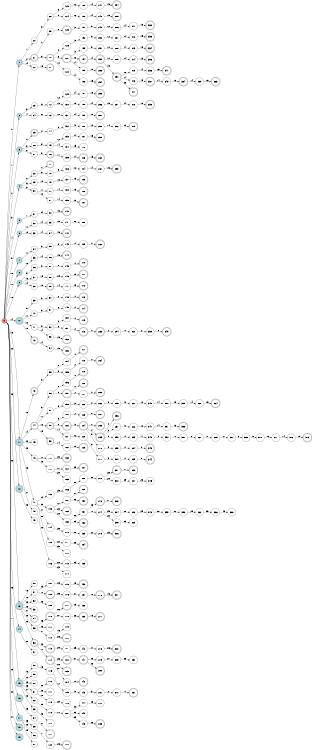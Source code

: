 digraph APTA {
__start0 [label="" shape="none"];

rankdir=LR;
size="8,5";

s0 [style="filled", color="black", fillcolor="#ff817b" shape="circle", label="0"];
s1 [style="rounded,filled", color="black", fillcolor="powderblue" shape="doublecircle", label="1"];
s2 [style="filled", color="black", fillcolor="powderblue" shape="circle", label="2"];
s3 [style="rounded,filled", color="black", fillcolor="powderblue" shape="doublecircle", label="3"];
s4 [style="filled", color="black", fillcolor="powderblue" shape="circle", label="4"];
s5 [style="filled", color="black", fillcolor="powderblue" shape="circle", label="5"];
s6 [style="filled", color="black", fillcolor="powderblue" shape="circle", label="6"];
s7 [style="rounded,filled", color="black", fillcolor="powderblue" shape="doublecircle", label="7"];
s8 [style="rounded,filled", color="black", fillcolor="powderblue" shape="doublecircle", label="8"];
s9 [style="filled", color="black", fillcolor="powderblue" shape="circle", label="9"];
s10 [style="rounded,filled", color="black", fillcolor="powderblue" shape="doublecircle", label="10"];
s11 [style="rounded,filled", color="black", fillcolor="powderblue" shape="doublecircle", label="11"];
s12 [style="rounded,filled", color="black", fillcolor="powderblue" shape="doublecircle", label="12"];
s13 [style="rounded,filled", color="black", fillcolor="powderblue" shape="doublecircle", label="13"];
s14 [style="filled", color="black", fillcolor="powderblue" shape="circle", label="14"];
s15 [style="rounded,filled", color="black", fillcolor="powderblue" shape="doublecircle", label="15"];
s16 [style="rounded,filled", color="black", fillcolor="powderblue" shape="doublecircle", label="16"];
s17 [style="filled", color="black", fillcolor="powderblue" shape="circle", label="17"];
s18 [style="rounded,filled", color="black", fillcolor="powderblue" shape="doublecircle", label="18"];
s19 [style="rounded,filled", color="black", fillcolor="powderblue" shape="doublecircle", label="19"];
s20 [style="filled", color="black", fillcolor="white" shape="circle", label="20"];
s21 [style="rounded,filled", color="black", fillcolor="white" shape="doublecircle", label="21"];
s22 [style="filled", color="black", fillcolor="white" shape="circle", label="22"];
s23 [style="filled", color="black", fillcolor="white" shape="circle", label="23"];
s24 [style="filled", color="black", fillcolor="white" shape="circle", label="24"];
s25 [style="rounded,filled", color="black", fillcolor="white" shape="doublecircle", label="25"];
s26 [style="filled", color="black", fillcolor="white" shape="circle", label="26"];
s27 [style="filled", color="black", fillcolor="white" shape="circle", label="27"];
s28 [style="filled", color="black", fillcolor="white" shape="circle", label="28"];
s29 [style="filled", color="black", fillcolor="white" shape="circle", label="29"];
s30 [style="filled", color="black", fillcolor="white" shape="circle", label="30"];
s31 [style="filled", color="black", fillcolor="white" shape="circle", label="31"];
s32 [style="filled", color="black", fillcolor="white" shape="circle", label="32"];
s33 [style="filled", color="black", fillcolor="white" shape="circle", label="33"];
s34 [style="filled", color="black", fillcolor="white" shape="circle", label="34"];
s35 [style="filled", color="black", fillcolor="white" shape="circle", label="35"];
s36 [style="filled", color="black", fillcolor="white" shape="circle", label="36"];
s37 [style="filled", color="black", fillcolor="white" shape="circle", label="37"];
s38 [style="filled", color="black", fillcolor="white" shape="circle", label="38"];
s39 [style="filled", color="black", fillcolor="white" shape="circle", label="39"];
s40 [style="filled", color="black", fillcolor="white" shape="circle", label="40"];
s41 [style="filled", color="black", fillcolor="white" shape="circle", label="41"];
s42 [style="rounded,filled", color="black", fillcolor="white" shape="doublecircle", label="42"];
s43 [style="rounded,filled", color="black", fillcolor="white" shape="doublecircle", label="43"];
s44 [style="rounded,filled", color="black", fillcolor="white" shape="doublecircle", label="44"];
s45 [style="filled", color="black", fillcolor="white" shape="circle", label="45"];
s46 [style="filled", color="black", fillcolor="white" shape="circle", label="46"];
s47 [style="filled", color="black", fillcolor="white" shape="circle", label="47"];
s48 [style="filled", color="black", fillcolor="white" shape="circle", label="48"];
s49 [style="filled", color="black", fillcolor="white" shape="circle", label="49"];
s50 [style="filled", color="black", fillcolor="white" shape="circle", label="50"];
s51 [style="filled", color="black", fillcolor="white" shape="circle", label="51"];
s52 [style="filled", color="black", fillcolor="white" shape="circle", label="52"];
s53 [style="filled", color="black", fillcolor="white" shape="circle", label="53"];
s54 [style="rounded,filled", color="black", fillcolor="white" shape="doublecircle", label="54"];
s55 [style="filled", color="black", fillcolor="white" shape="circle", label="55"];
s56 [style="rounded,filled", color="black", fillcolor="white" shape="doublecircle", label="56"];
s57 [style="filled", color="black", fillcolor="white" shape="circle", label="57"];
s58 [style="filled", color="black", fillcolor="white" shape="circle", label="58"];
s59 [style="filled", color="black", fillcolor="white" shape="circle", label="59"];
s60 [style="filled", color="black", fillcolor="white" shape="circle", label="60"];
s61 [style="filled", color="black", fillcolor="white" shape="circle", label="61"];
s62 [style="filled", color="black", fillcolor="white" shape="circle", label="62"];
s63 [style="filled", color="black", fillcolor="white" shape="circle", label="63"];
s64 [style="filled", color="black", fillcolor="white" shape="circle", label="64"];
s65 [style="filled", color="black", fillcolor="white" shape="circle", label="65"];
s66 [style="filled", color="black", fillcolor="white" shape="circle", label="66"];
s67 [style="filled", color="black", fillcolor="white" shape="circle", label="67"];
s68 [style="filled", color="black", fillcolor="white" shape="circle", label="68"];
s69 [style="filled", color="black", fillcolor="white" shape="circle", label="69"];
s70 [style="rounded,filled", color="black", fillcolor="white" shape="doublecircle", label="70"];
s71 [style="rounded,filled", color="black", fillcolor="white" shape="doublecircle", label="71"];
s72 [style="filled", color="black", fillcolor="white" shape="circle", label="72"];
s73 [style="filled", color="black", fillcolor="white" shape="circle", label="73"];
s74 [style="filled", color="black", fillcolor="white" shape="circle", label="74"];
s75 [style="filled", color="black", fillcolor="white" shape="circle", label="75"];
s76 [style="rounded,filled", color="black", fillcolor="white" shape="doublecircle", label="76"];
s77 [style="rounded,filled", color="black", fillcolor="white" shape="doublecircle", label="77"];
s78 [style="filled", color="black", fillcolor="white" shape="circle", label="78"];
s79 [style="filled", color="black", fillcolor="white" shape="circle", label="79"];
s80 [style="filled", color="black", fillcolor="white" shape="circle", label="80"];
s81 [style="filled", color="black", fillcolor="white" shape="circle", label="81"];
s82 [style="filled", color="black", fillcolor="white" shape="circle", label="82"];
s83 [style="filled", color="black", fillcolor="white" shape="circle", label="83"];
s84 [style="filled", color="black", fillcolor="white" shape="circle", label="84"];
s85 [style="filled", color="black", fillcolor="white" shape="circle", label="85"];
s86 [style="filled", color="black", fillcolor="white" shape="circle", label="86"];
s87 [style="filled", color="black", fillcolor="white" shape="circle", label="87"];
s88 [style="filled", color="black", fillcolor="white" shape="circle", label="88"];
s89 [style="rounded,filled", color="black", fillcolor="white" shape="doublecircle", label="89"];
s90 [style="filled", color="black", fillcolor="white" shape="circle", label="90"];
s91 [style="filled", color="black", fillcolor="white" shape="circle", label="91"];
s92 [style="filled", color="black", fillcolor="white" shape="circle", label="92"];
s93 [style="filled", color="black", fillcolor="white" shape="circle", label="93"];
s94 [style="filled", color="black", fillcolor="white" shape="circle", label="94"];
s95 [style="filled", color="black", fillcolor="white" shape="circle", label="95"];
s96 [style="filled", color="black", fillcolor="white" shape="circle", label="96"];
s97 [style="filled", color="black", fillcolor="white" shape="circle", label="97"];
s98 [style="rounded,filled", color="black", fillcolor="white" shape="doublecircle", label="98"];
s99 [style="rounded,filled", color="black", fillcolor="white" shape="doublecircle", label="99"];
s100 [style="filled", color="black", fillcolor="white" shape="circle", label="100"];
s101 [style="filled", color="black", fillcolor="white" shape="circle", label="101"];
s102 [style="filled", color="black", fillcolor="white" shape="circle", label="102"];
s103 [style="filled", color="black", fillcolor="white" shape="circle", label="103"];
s104 [style="filled", color="black", fillcolor="white" shape="circle", label="104"];
s105 [style="filled", color="black", fillcolor="white" shape="circle", label="105"];
s106 [style="filled", color="black", fillcolor="white" shape="circle", label="106"];
s107 [style="filled", color="black", fillcolor="white" shape="circle", label="107"];
s108 [style="rounded,filled", color="black", fillcolor="white" shape="doublecircle", label="108"];
s109 [style="filled", color="black", fillcolor="white" shape="circle", label="109"];
s110 [style="rounded,filled", color="black", fillcolor="white" shape="doublecircle", label="110"];
s111 [style="filled", color="black", fillcolor="white" shape="circle", label="111"];
s112 [style="filled", color="black", fillcolor="white" shape="circle", label="112"];
s113 [style="rounded,filled", color="black", fillcolor="white" shape="doublecircle", label="113"];
s114 [style="rounded,filled", color="black", fillcolor="white" shape="doublecircle", label="114"];
s115 [style="filled", color="black", fillcolor="white" shape="circle", label="115"];
s116 [style="filled", color="black", fillcolor="white" shape="circle", label="116"];
s117 [style="filled", color="black", fillcolor="white" shape="circle", label="117"];
s118 [style="filled", color="black", fillcolor="white" shape="circle", label="118"];
s119 [style="filled", color="black", fillcolor="white" shape="circle", label="119"];
s120 [style="filled", color="black", fillcolor="white" shape="circle", label="120"];
s121 [style="rounded,filled", color="black", fillcolor="white" shape="doublecircle", label="121"];
s122 [style="filled", color="black", fillcolor="white" shape="circle", label="122"];
s123 [style="filled", color="black", fillcolor="white" shape="circle", label="123"];
s124 [style="filled", color="black", fillcolor="white" shape="circle", label="124"];
s125 [style="rounded,filled", color="black", fillcolor="white" shape="doublecircle", label="125"];
s126 [style="filled", color="black", fillcolor="white" shape="circle", label="126"];
s127 [style="rounded,filled", color="black", fillcolor="white" shape="doublecircle", label="127"];
s128 [style="filled", color="black", fillcolor="white" shape="circle", label="128"];
s129 [style="filled", color="black", fillcolor="white" shape="circle", label="129"];
s130 [style="filled", color="black", fillcolor="white" shape="circle", label="130"];
s131 [style="filled", color="black", fillcolor="white" shape="circle", label="131"];
s132 [style="filled", color="black", fillcolor="white" shape="circle", label="132"];
s133 [style="filled", color="black", fillcolor="white" shape="circle", label="133"];
s134 [style="filled", color="black", fillcolor="white" shape="circle", label="134"];
s135 [style="filled", color="black", fillcolor="white" shape="circle", label="135"];
s136 [style="filled", color="black", fillcolor="white" shape="circle", label="136"];
s137 [style="filled", color="black", fillcolor="white" shape="circle", label="137"];
s138 [style="filled", color="black", fillcolor="white" shape="circle", label="138"];
s139 [style="filled", color="black", fillcolor="white" shape="circle", label="139"];
s140 [style="rounded,filled", color="black", fillcolor="white" shape="doublecircle", label="140"];
s141 [style="filled", color="black", fillcolor="white" shape="circle", label="141"];
s142 [style="rounded,filled", color="black", fillcolor="white" shape="doublecircle", label="142"];
s143 [style="filled", color="black", fillcolor="white" shape="circle", label="143"];
s144 [style="rounded,filled", color="black", fillcolor="white" shape="doublecircle", label="144"];
s145 [style="filled", color="black", fillcolor="white" shape="circle", label="145"];
s146 [style="filled", color="black", fillcolor="white" shape="circle", label="146"];
s147 [style="filled", color="black", fillcolor="white" shape="circle", label="147"];
s148 [style="filled", color="black", fillcolor="white" shape="circle", label="148"];
s149 [style="filled", color="black", fillcolor="white" shape="circle", label="149"];
s150 [style="filled", color="black", fillcolor="white" shape="circle", label="150"];
s151 [style="filled", color="black", fillcolor="white" shape="circle", label="151"];
s152 [style="rounded,filled", color="black", fillcolor="white" shape="doublecircle", label="152"];
s153 [style="rounded,filled", color="black", fillcolor="white" shape="doublecircle", label="153"];
s154 [style="filled", color="black", fillcolor="white" shape="circle", label="154"];
s155 [style="filled", color="black", fillcolor="white" shape="circle", label="155"];
s156 [style="filled", color="black", fillcolor="white" shape="circle", label="156"];
s157 [style="rounded,filled", color="black", fillcolor="white" shape="doublecircle", label="157"];
s158 [style="filled", color="black", fillcolor="white" shape="circle", label="158"];
s159 [style="filled", color="black", fillcolor="white" shape="circle", label="159"];
s160 [style="rounded,filled", color="black", fillcolor="white" shape="doublecircle", label="160"];
s161 [style="filled", color="black", fillcolor="white" shape="circle", label="161"];
s162 [style="filled", color="black", fillcolor="white" shape="circle", label="162"];
s163 [style="rounded,filled", color="black", fillcolor="white" shape="doublecircle", label="163"];
s164 [style="filled", color="black", fillcolor="white" shape="circle", label="164"];
s165 [style="filled", color="black", fillcolor="white" shape="circle", label="165"];
s166 [style="filled", color="black", fillcolor="white" shape="circle", label="166"];
s167 [style="filled", color="black", fillcolor="white" shape="circle", label="167"];
s168 [style="rounded,filled", color="black", fillcolor="white" shape="doublecircle", label="168"];
s169 [style="filled", color="black", fillcolor="white" shape="circle", label="169"];
s170 [style="filled", color="black", fillcolor="white" shape="circle", label="170"];
s171 [style="filled", color="black", fillcolor="white" shape="circle", label="171"];
s172 [style="filled", color="black", fillcolor="white" shape="circle", label="172"];
s173 [style="filled", color="black", fillcolor="white" shape="circle", label="173"];
s174 [style="filled", color="black", fillcolor="white" shape="circle", label="174"];
s175 [style="filled", color="black", fillcolor="white" shape="circle", label="175"];
s176 [style="filled", color="black", fillcolor="white" shape="circle", label="176"];
s177 [style="rounded,filled", color="black", fillcolor="white" shape="doublecircle", label="177"];
s178 [style="filled", color="black", fillcolor="white" shape="circle", label="178"];
s179 [style="filled", color="black", fillcolor="white" shape="circle", label="179"];
s180 [style="rounded,filled", color="black", fillcolor="white" shape="doublecircle", label="180"];
s181 [style="filled", color="black", fillcolor="white" shape="circle", label="181"];
s182 [style="rounded,filled", color="black", fillcolor="white" shape="doublecircle", label="182"];
s183 [style="rounded,filled", color="black", fillcolor="white" shape="doublecircle", label="183"];
s184 [style="filled", color="black", fillcolor="white" shape="circle", label="184"];
s185 [style="filled", color="black", fillcolor="white" shape="circle", label="185"];
s186 [style="filled", color="black", fillcolor="white" shape="circle", label="186"];
s187 [style="filled", color="black", fillcolor="white" shape="circle", label="187"];
s188 [style="rounded,filled", color="black", fillcolor="white" shape="doublecircle", label="188"];
s189 [style="filled", color="black", fillcolor="white" shape="circle", label="189"];
s190 [style="filled", color="black", fillcolor="white" shape="circle", label="190"];
s191 [style="filled", color="black", fillcolor="white" shape="circle", label="191"];
s192 [style="filled", color="black", fillcolor="white" shape="circle", label="192"];
s193 [style="filled", color="black", fillcolor="white" shape="circle", label="193"];
s194 [style="rounded,filled", color="black", fillcolor="white" shape="doublecircle", label="194"];
s195 [style="filled", color="black", fillcolor="white" shape="circle", label="195"];
s196 [style="filled", color="black", fillcolor="white" shape="circle", label="196"];
s197 [style="filled", color="black", fillcolor="white" shape="circle", label="197"];
s198 [style="filled", color="black", fillcolor="white" shape="circle", label="198"];
s199 [style="filled", color="black", fillcolor="white" shape="circle", label="199"];
s200 [style="filled", color="black", fillcolor="white" shape="circle", label="200"];
s201 [style="filled", color="black", fillcolor="white" shape="circle", label="201"];
s202 [style="filled", color="black", fillcolor="white" shape="circle", label="202"];
s203 [style="rounded,filled", color="black", fillcolor="white" shape="doublecircle", label="203"];
s204 [style="filled", color="black", fillcolor="white" shape="circle", label="204"];
s205 [style="rounded,filled", color="black", fillcolor="white" shape="doublecircle", label="205"];
s206 [style="rounded,filled", color="black", fillcolor="white" shape="doublecircle", label="206"];
s207 [style="rounded,filled", color="black", fillcolor="white" shape="doublecircle", label="207"];
s208 [style="filled", color="black", fillcolor="white" shape="circle", label="208"];
s209 [style="filled", color="black", fillcolor="white" shape="circle", label="209"];
s210 [style="rounded,filled", color="black", fillcolor="white" shape="doublecircle", label="210"];
s211 [style="rounded,filled", color="black", fillcolor="white" shape="doublecircle", label="211"];
s212 [style="rounded,filled", color="black", fillcolor="white" shape="doublecircle", label="212"];
s213 [style="rounded,filled", color="black", fillcolor="white" shape="doublecircle", label="213"];
s214 [style="rounded,filled", color="black", fillcolor="white" shape="doublecircle", label="214"];
s215 [style="rounded,filled", color="black", fillcolor="white" shape="doublecircle", label="215"];
s216 [style="rounded,filled", color="black", fillcolor="white" shape="doublecircle", label="216"];
s217 [style="rounded,filled", color="black", fillcolor="white" shape="doublecircle", label="217"];
s218 [style="filled", color="black", fillcolor="white" shape="circle", label="218"];
s219 [style="rounded,filled", color="black", fillcolor="white" shape="doublecircle", label="219"];
s220 [style="rounded,filled", color="black", fillcolor="white" shape="doublecircle", label="220"];
s221 [style="filled", color="black", fillcolor="white" shape="circle", label="221"];
s222 [style="filled", color="black", fillcolor="white" shape="circle", label="222"];
s223 [style="filled", color="black", fillcolor="white" shape="circle", label="223"];
s224 [style="rounded,filled", color="black", fillcolor="white" shape="doublecircle", label="224"];
s225 [style="filled", color="black", fillcolor="white" shape="circle", label="225"];
s226 [style="rounded,filled", color="black", fillcolor="white" shape="doublecircle", label="226"];
s227 [style="rounded,filled", color="black", fillcolor="white" shape="doublecircle", label="227"];
s228 [style="filled", color="black", fillcolor="white" shape="circle", label="228"];
s229 [style="rounded,filled", color="black", fillcolor="white" shape="doublecircle", label="229"];
s230 [style="rounded,filled", color="black", fillcolor="white" shape="doublecircle", label="230"];
s231 [style="filled", color="black", fillcolor="white" shape="circle", label="231"];
s232 [style="rounded,filled", color="black", fillcolor="white" shape="doublecircle", label="232"];
s233 [style="filled", color="black", fillcolor="white" shape="circle", label="233"];
s234 [style="rounded,filled", color="black", fillcolor="white" shape="doublecircle", label="234"];
s235 [style="filled", color="black", fillcolor="white" shape="circle", label="235"];
s236 [style="rounded,filled", color="black", fillcolor="white" shape="doublecircle", label="236"];
s237 [style="filled", color="black", fillcolor="white" shape="circle", label="237"];
s238 [style="filled", color="black", fillcolor="white" shape="circle", label="238"];
s239 [style="rounded,filled", color="black", fillcolor="white" shape="doublecircle", label="239"];
s240 [style="filled", color="black", fillcolor="white" shape="circle", label="240"];
s241 [style="rounded,filled", color="black", fillcolor="white" shape="doublecircle", label="241"];
s242 [style="rounded,filled", color="black", fillcolor="white" shape="doublecircle", label="242"];
s243 [style="filled", color="black", fillcolor="white" shape="circle", label="243"];
s244 [style="filled", color="black", fillcolor="white" shape="circle", label="244"];
s245 [style="filled", color="black", fillcolor="white" shape="circle", label="245"];
s246 [style="filled", color="black", fillcolor="white" shape="circle", label="246"];
s247 [style="filled", color="black", fillcolor="white" shape="circle", label="247"];
s248 [style="filled", color="black", fillcolor="white" shape="circle", label="248"];
s249 [style="filled", color="black", fillcolor="white" shape="circle", label="249"];
s250 [style="filled", color="black", fillcolor="white" shape="circle", label="250"];
s251 [style="filled", color="black", fillcolor="white" shape="circle", label="251"];
s252 [style="rounded,filled", color="black", fillcolor="white" shape="doublecircle", label="252"];
s253 [style="rounded,filled", color="black", fillcolor="white" shape="doublecircle", label="253"];
s254 [style="rounded,filled", color="black", fillcolor="white" shape="doublecircle", label="254"];
s255 [style="rounded,filled", color="black", fillcolor="white" shape="doublecircle", label="255"];
s256 [style="filled", color="black", fillcolor="white" shape="circle", label="256"];
s257 [style="rounded,filled", color="black", fillcolor="white" shape="doublecircle", label="257"];
s258 [style="filled", color="black", fillcolor="white" shape="circle", label="258"];
s259 [style="rounded,filled", color="black", fillcolor="white" shape="doublecircle", label="259"];
s260 [style="rounded,filled", color="black", fillcolor="white" shape="doublecircle", label="260"];
s261 [style="filled", color="black", fillcolor="white" shape="circle", label="261"];
s262 [style="rounded,filled", color="black", fillcolor="white" shape="doublecircle", label="262"];
s263 [style="rounded,filled", color="black", fillcolor="white" shape="doublecircle", label="263"];
s264 [style="rounded,filled", color="black", fillcolor="white" shape="doublecircle", label="264"];
s265 [style="rounded,filled", color="black", fillcolor="white" shape="doublecircle", label="265"];
s266 [style="filled", color="black", fillcolor="white" shape="circle", label="266"];
s267 [style="rounded,filled", color="black", fillcolor="white" shape="doublecircle", label="267"];
s268 [style="rounded,filled", color="black", fillcolor="white" shape="doublecircle", label="268"];
s269 [style="rounded,filled", color="black", fillcolor="white" shape="doublecircle", label="269"];
s270 [style="filled", color="black", fillcolor="white" shape="circle", label="270"];
s271 [style="filled", color="black", fillcolor="white" shape="circle", label="271"];
s272 [style="filled", color="black", fillcolor="white" shape="circle", label="272"];
s273 [style="rounded,filled", color="black", fillcolor="white" shape="doublecircle", label="273"];
s274 [style="filled", color="black", fillcolor="white" shape="circle", label="274"];
s275 [style="filled", color="black", fillcolor="white" shape="circle", label="275"];
s276 [style="rounded,filled", color="black", fillcolor="white" shape="doublecircle", label="276"];
s277 [style="rounded,filled", color="black", fillcolor="white" shape="doublecircle", label="277"];
s278 [style="filled", color="black", fillcolor="white" shape="circle", label="278"];
s279 [style="filled", color="black", fillcolor="white" shape="circle", label="279"];
s280 [style="rounded,filled", color="black", fillcolor="white" shape="doublecircle", label="280"];
s281 [style="filled", color="black", fillcolor="white" shape="circle", label="281"];
s282 [style="filled", color="black", fillcolor="white" shape="circle", label="282"];
s283 [style="rounded,filled", color="black", fillcolor="white" shape="doublecircle", label="283"];
s284 [style="rounded,filled", color="black", fillcolor="white" shape="doublecircle", label="284"];
s285 [style="rounded,filled", color="black", fillcolor="white" shape="doublecircle", label="285"];
s286 [style="filled", color="black", fillcolor="white" shape="circle", label="286"];
s287 [style="filled", color="black", fillcolor="white" shape="circle", label="287"];
s288 [style="filled", color="black", fillcolor="white" shape="circle", label="288"];
s289 [style="filled", color="black", fillcolor="white" shape="circle", label="289"];
s290 [style="rounded,filled", color="black", fillcolor="white" shape="doublecircle", label="290"];
s291 [style="filled", color="black", fillcolor="white" shape="circle", label="291"];
s292 [style="filled", color="black", fillcolor="white" shape="circle", label="292"];
s293 [style="rounded,filled", color="black", fillcolor="white" shape="doublecircle", label="293"];
s294 [style="filled", color="black", fillcolor="white" shape="circle", label="294"];
s295 [style="filled", color="black", fillcolor="white" shape="circle", label="295"];
s296 [style="rounded,filled", color="black", fillcolor="white" shape="doublecircle", label="296"];
s297 [style="filled", color="black", fillcolor="white" shape="circle", label="297"];
s298 [style="filled", color="black", fillcolor="white" shape="circle", label="298"];
s299 [style="filled", color="black", fillcolor="white" shape="circle", label="299"];
s300 [style="filled", color="black", fillcolor="white" shape="circle", label="300"];
s301 [style="rounded,filled", color="black", fillcolor="white" shape="doublecircle", label="301"];
s302 [style="filled", color="black", fillcolor="white" shape="circle", label="302"];
s303 [style="rounded,filled", color="black", fillcolor="white" shape="doublecircle", label="303"];
s304 [style="filled", color="black", fillcolor="white" shape="circle", label="304"];
s305 [style="filled", color="black", fillcolor="white" shape="circle", label="305"];
s306 [style="rounded,filled", color="black", fillcolor="white" shape="doublecircle", label="306"];
s307 [style="rounded,filled", color="black", fillcolor="white" shape="doublecircle", label="307"];
s308 [style="rounded,filled", color="black", fillcolor="white" shape="doublecircle", label="308"];
s309 [style="filled", color="black", fillcolor="white" shape="circle", label="309"];
s310 [style="filled", color="black", fillcolor="white" shape="circle", label="310"];
s311 [style="filled", color="black", fillcolor="white" shape="circle", label="311"];
s312 [style="filled", color="black", fillcolor="white" shape="circle", label="312"];
s313 [style="filled", color="black", fillcolor="white" shape="circle", label="313"];
s314 [style="filled", color="black", fillcolor="white" shape="circle", label="314"];
s315 [style="filled", color="black", fillcolor="white" shape="circle", label="315"];
s316 [style="filled", color="black", fillcolor="white" shape="circle", label="316"];
s317 [style="rounded,filled", color="black", fillcolor="white" shape="doublecircle", label="317"];
s318 [style="filled", color="black", fillcolor="white" shape="circle", label="318"];
s319 [style="rounded,filled", color="black", fillcolor="white" shape="doublecircle", label="319"];
s320 [style="filled", color="black", fillcolor="white" shape="circle", label="320"];
s321 [style="filled", color="black", fillcolor="white" shape="circle", label="321"];
s322 [style="filled", color="black", fillcolor="white" shape="circle", label="322"];
s323 [style="filled", color="black", fillcolor="white" shape="circle", label="323"];
s324 [style="filled", color="black", fillcolor="white" shape="circle", label="324"];
s325 [style="filled", color="black", fillcolor="white" shape="circle", label="325"];
s326 [style="rounded,filled", color="black", fillcolor="white" shape="doublecircle", label="326"];
s327 [style="filled", color="black", fillcolor="white" shape="circle", label="327"];
s328 [style="filled", color="black", fillcolor="white" shape="circle", label="328"];
s329 [style="filled", color="black", fillcolor="white" shape="circle", label="329"];
s330 [style="filled", color="black", fillcolor="white" shape="circle", label="330"];
s331 [style="rounded,filled", color="black", fillcolor="white" shape="doublecircle", label="331"];
s332 [style="rounded,filled", color="black", fillcolor="white" shape="doublecircle", label="332"];
s333 [style="rounded,filled", color="black", fillcolor="white" shape="doublecircle", label="333"];
s334 [style="rounded,filled", color="black", fillcolor="white" shape="doublecircle", label="334"];
s335 [style="rounded,filled", color="black", fillcolor="white" shape="doublecircle", label="335"];
s336 [style="filled", color="black", fillcolor="white" shape="circle", label="336"];
s337 [style="rounded,filled", color="black", fillcolor="white" shape="doublecircle", label="337"];
s338 [style="rounded,filled", color="black", fillcolor="white" shape="doublecircle", label="338"];
s339 [style="filled", color="black", fillcolor="white" shape="circle", label="339"];
s340 [style="filled", color="black", fillcolor="white" shape="circle", label="340"];
s341 [style="filled", color="black", fillcolor="white" shape="circle", label="341"];
s342 [style="filled", color="black", fillcolor="white" shape="circle", label="342"];
s343 [style="rounded,filled", color="black", fillcolor="white" shape="doublecircle", label="343"];
s344 [style="rounded,filled", color="black", fillcolor="white" shape="doublecircle", label="344"];
s345 [style="filled", color="black", fillcolor="white" shape="circle", label="345"];
s346 [style="filled", color="black", fillcolor="white" shape="circle", label="346"];
s347 [style="rounded,filled", color="black", fillcolor="white" shape="doublecircle", label="347"];
s348 [style="filled", color="black", fillcolor="white" shape="circle", label="348"];
s349 [style="rounded,filled", color="black", fillcolor="white" shape="doublecircle", label="349"];
s350 [style="filled", color="black", fillcolor="white" shape="circle", label="350"];
s351 [style="filled", color="black", fillcolor="white" shape="circle", label="351"];
s352 [style="filled", color="black", fillcolor="white" shape="circle", label="352"];
s353 [style="filled", color="black", fillcolor="white" shape="circle", label="353"];
s354 [style="rounded,filled", color="black", fillcolor="white" shape="doublecircle", label="354"];
s355 [style="filled", color="black", fillcolor="white" shape="circle", label="355"];
s356 [style="rounded,filled", color="black", fillcolor="white" shape="doublecircle", label="356"];
s357 [style="filled", color="black", fillcolor="white" shape="circle", label="357"];
s358 [style="filled", color="black", fillcolor="white" shape="circle", label="358"];
s359 [style="filled", color="black", fillcolor="white" shape="circle", label="359"];
s360 [style="filled", color="black", fillcolor="white" shape="circle", label="360"];
s361 [style="filled", color="black", fillcolor="white" shape="circle", label="361"];
s362 [style="filled", color="black", fillcolor="white" shape="circle", label="362"];
s363 [style="rounded,filled", color="black", fillcolor="white" shape="doublecircle", label="363"];
s364 [style="rounded,filled", color="black", fillcolor="white" shape="doublecircle", label="364"];
s365 [style="filled", color="black", fillcolor="white" shape="circle", label="365"];
s366 [style="filled", color="black", fillcolor="white" shape="circle", label="366"];
s367 [style="filled", color="black", fillcolor="white" shape="circle", label="367"];
s368 [style="filled", color="black", fillcolor="white" shape="circle", label="368"];
s369 [style="filled", color="black", fillcolor="white" shape="circle", label="369"];
s370 [style="filled", color="black", fillcolor="white" shape="circle", label="370"];
s371 [style="filled", color="black", fillcolor="white" shape="circle", label="371"];
s372 [style="filled", color="black", fillcolor="white" shape="circle", label="372"];
s373 [style="rounded,filled", color="black", fillcolor="white" shape="doublecircle", label="373"];
s0 -> s1 [label="0"];
s0 -> s2 [label="1"];
s0 -> s3 [label="2"];
s0 -> s4 [label="3"];
s0 -> s5 [label="4"];
s0 -> s6 [label="9"];
s0 -> s7 [label="10"];
s0 -> s8 [label="11"];
s0 -> s9 [label="12"];
s0 -> s10 [label="14"];
s0 -> s11 [label="15"];
s0 -> s12 [label="22"];
s0 -> s13 [label="23"];
s0 -> s14 [label="25"];
s0 -> s15 [label="26"];
s0 -> s16 [label="27"];
s0 -> s17 [label="28"];
s0 -> s18 [label="30"];
s0 -> s19 [label="31"];
s1 -> s20 [label="1"];
s1 -> s21 [label="2"];
s1 -> s22 [label="14"];
s2 -> s23 [label="3"];
s2 -> s24 [label="4"];
s3 -> s25 [label="0"];
s3 -> s26 [label="3"];
s3 -> s27 [label="8"];
s4 -> s28 [label="2"];
s4 -> s29 [label="6"];
s4 -> s30 [label="9"];
s5 -> s31 [label="7"];
s6 -> s32 [label="11"];
s6 -> s33 [label="12"];
s7 -> s34 [label="11"];
s8 -> s35 [label="12"];
s9 -> s36 [label="9"];
s9 -> s37 [label="13"];
s9 -> s38 [label="14"];
s10 -> s39 [label="9"];
s10 -> s40 [label="11"];
s10 -> s41 [label="12"];
s10 -> s42 [label="15"];
s11 -> s43 [label="12"];
s11 -> s44 [label="14"];
s11 -> s45 [label="23"];
s11 -> s46 [label="25"];
s11 -> s47 [label="26"];
s11 -> s48 [label="27"];
s12 -> s49 [label="23"];
s13 -> s50 [label="15"];
s13 -> s51 [label="22"];
s13 -> s52 [label="25"];
s13 -> s53 [label="26"];
s13 -> s54 [label="27"];
s13 -> s55 [label="28"];
s13 -> s56 [label="29"];
s14 -> s57 [label="22"];
s15 -> s58 [label="15"];
s15 -> s59 [label="22"];
s15 -> s60 [label="23"];
s15 -> s61 [label="25"];
s15 -> s62 [label="27"];
s15 -> s63 [label="28"];
s16 -> s64 [label="25"];
s17 -> s65 [label="25"];
s17 -> s66 [label="26"];
s17 -> s67 [label="29"];
s20 -> s68 [label="3"];
s21 -> s69 [label="0"];
s21 -> s70 [label="3"];
s22 -> s71 [label="15"];
s23 -> s72 [label="6"];
s24 -> s73 [label="6"];
s25 -> s74 [label="2"];
s26 -> s75 [label="9"];
s27 -> s76 [label="9"];
s28 -> s77 [label="0"];
s28 -> s78 [label="3"];
s29 -> s79 [label="12"];
s30 -> s80 [label="11"];
s30 -> s81 [label="12"];
s31 -> s82 [label="24"];
s32 -> s83 [label="14"];
s33 -> s84 [label="14"];
s34 -> s85 [label="9"];
s35 -> s86 [label="14"];
s36 -> s87 [label="3"];
s37 -> s88 [label="15"];
s38 -> s89 [label="15"];
s39 -> s90 [label="3"];
s40 -> s91 [label="9"];
s41 -> s92 [label="9"];
s41 -> s93 [label="14"];
s42 -> s94 [label="14"];
s43 -> s95 [label="9"];
s44 -> s96 [label="9"];
s44 -> s97 [label="11"];
s44 -> s98 [label="12"];
s44 -> s99 [label="15"];
s46 -> s100 [label="22"];
s46 -> s101 [label="28"];
s47 -> s102 [label="24"];
s47 -> s103 [label="25"];
s47 -> s104 [label="27"];
s47 -> s105 [label="28"];
s48 -> s106 [label="28"];
s51 -> s107 [label="25"];
s51 -> s108 [label="28"];
s52 -> s109 [label="26"];
s55 -> s110 [label="25"];
s55 -> s111 [label="26"];
s55 -> s112 [label="27"];
s56 -> s113 [label="23"];
s56 -> s114 [label="28"];
s58 -> s115 [label="13"];
s61 -> s116 [label="22"];
s61 -> s117 [label="23"];
s61 -> s118 [label="28"];
s62 -> s119 [label="25"];
s63 -> s120 [label="23"];
s64 -> s121 [label="27"];
s65 -> s122 [label="27"];
s68 -> s123 [label="6"];
s68 -> s124 [label="9"];
s69 -> s125 [label="2"];
s70 -> s126 [label="2"];
s70 -> s127 [label="9"];
s70 -> s128 [label="12"];
s72 -> s129 [label="12"];
s72 -> s130 [label="13"];
s73 -> s131 [label="12"];
s74 -> s132 [label="3"];
s75 -> s133 [label="12"];
s75 -> s134 [label="14"];
s76 -> s135 [label="11"];
s78 -> s136 [label="9"];
s79 -> s137 [label="13"];
s80 -> s138 [label="14"];
s81 -> s139 [label="14"];
s82 -> s140 [label="15"];
s83 -> s141 [label="15"];
s84 -> s142 [label="15"];
s85 -> s143 [label="3"];
s86 -> s144 [label="15"];
s87 -> s145 [label="2"];
s88 -> s146 [label="26"];
s89 -> s147 [label="14"];
s90 -> s148 [label="2"];
s91 -> s149 [label="8"];
s92 -> s150 [label="2"];
s92 -> s151 [label="3"];
s93 -> s152 [label="15"];
s94 -> s153 [label="15"];
s95 -> s154 [label="2"];
s95 -> s155 [label="3"];
s96 -> s156 [label="2"];
s96 -> s157 [label="3"];
s97 -> s158 [label="9"];
s98 -> s159 [label="3"];
s98 -> s160 [label="9"];
s98 -> s161 [label="14"];
s99 -> s162 [label="14"];
s100 -> s163 [label="23"];
s101 -> s164 [label="22"];
s101 -> s165 [label="23"];
s102 -> s166 [label="25"];
s103 -> s167 [label="22"];
s103 -> s168 [label="23"];
s103 -> s169 [label="28"];
s104 -> s170 [label="25"];
s105 -> s171 [label="22"];
s105 -> s172 [label="23"];
s106 -> s173 [label="22"];
s106 -> s174 [label="23"];
s107 -> s175 [label="26"];
s108 -> s176 [label="25"];
s110 -> s177 [label="26"];
s110 -> s178 [label="27"];
s112 -> s179 [label="15"];
s112 -> s180 [label="26"];
s113 -> s181 [label="28"];
s114 -> s182 [label="25"];
s114 -> s183 [label="26"];
s114 -> s184 [label="27"];
s115 -> s185 [label="12"];
s118 -> s186 [label="23"];
s119 -> s187 [label="28"];
s122 -> s188 [label="26"];
s123 -> s189 [label="12"];
s124 -> s190 [label="12"];
s125 -> s191 [label="3"];
s126 -> s192 [label="3"];
s127 -> s193 [label="3"];
s127 -> s194 [label="12"];
s127 -> s195 [label="14"];
s128 -> s196 [label="14"];
s129 -> s197 [label="14"];
s130 -> s198 [label="15"];
s131 -> s199 [label="14"];
s132 -> s200 [label="9"];
s133 -> s201 [label="14"];
s134 -> s202 [label="15"];
s135 -> s203 [label="14"];
s136 -> s204 [label="12"];
s137 -> s205 [label="15"];
s138 -> s206 [label="15"];
s139 -> s207 [label="15"];
s141 -> s208 [label="26"];
s143 -> s209 [label="2"];
s145 -> s210 [label="0"];
s146 -> s211 [label="15"];
s147 -> s212 [label="15"];
s148 -> s213 [label="0"];
s149 -> s214 [label="2"];
s150 -> s215 [label="0"];
s151 -> s216 [label="2"];
s154 -> s217 [label="0"];
s155 -> s218 [label="2"];
s156 -> s219 [label="0"];
s157 -> s220 [label="0"];
s157 -> s221 [label="2"];
s158 -> s222 [label="3"];
s159 -> s223 [label="2"];
s160 -> s224 [label="3"];
s161 -> s225 [label="12"];
s162 -> s226 [label="15"];
s164 -> s227 [label="23"];
s166 -> s228 [label="28"];
s167 -> s229 [label="21"];
s167 -> s230 [label="23"];
s169 -> s231 [label="22"];
s169 -> s232 [label="23"];
s170 -> s233 [label="28"];
s171 -> s234 [label="23"];
s173 -> s235 [label="23"];
s175 -> s236 [label="15"];
s176 -> s237 [label="27"];
s177 -> s238 [label="15"];
s178 -> s239 [label="26"];
s181 -> s240 [label="25"];
s182 -> s241 [label="27"];
s184 -> s242 [label="26"];
s185 -> s243 [label="9"];
s187 -> s244 [label="22"];
s187 -> s245 [label="23"];
s187 -> s246 [label="29"];
s189 -> s247 [label="14"];
s190 -> s248 [label="14"];
s191 -> s249 [label="9"];
s192 -> s250 [label="9"];
s193 -> s251 [label="9"];
s194 -> s252 [label="14"];
s195 -> s253 [label="15"];
s196 -> s254 [label="15"];
s197 -> s255 [label="15"];
s198 -> s256 [label="14"];
s199 -> s257 [label="15"];
s200 -> s258 [label="12"];
s201 -> s259 [label="15"];
s203 -> s260 [label="15"];
s204 -> s261 [label="14"];
s209 -> s262 [label="0"];
s216 -> s263 [label="0"];
s218 -> s264 [label="0"];
s221 -> s265 [label="0"];
s222 -> s266 [label="2"];
s223 -> s267 [label="0"];
s224 -> s268 [label="0"];
s224 -> s269 [label="2"];
s224 -> s270 [label="9"];
s225 -> s271 [label="9"];
s228 -> s272 [label="22"];
s231 -> s273 [label="23"];
s231 -> s274 [label="28"];
s233 -> s275 [label="22"];
s237 -> s276 [label="26"];
s239 -> s277 [label="15"];
s240 -> s278 [label="27"];
s241 -> s279 [label="25"];
s241 -> s280 [label="26"];
s243 -> s281 [label="3"];
s244 -> s282 [label="23"];
s246 -> s283 [label="23"];
s247 -> s284 [label="15"];
s248 -> s285 [label="15"];
s249 -> s286 [label="12"];
s250 -> s287 [label="12"];
s251 -> s288 [label="12"];
s252 -> s289 [label="12"];
s252 -> s290 [label="15"];
s256 -> s291 [label="15"];
s258 -> s292 [label="14"];
s261 -> s293 [label="15"];
s263 -> s294 [label="2"];
s266 -> s295 [label="3"];
s269 -> s296 [label="0"];
s269 -> s297 [label="3"];
s269 -> s298 [label="8"];
s270 -> s299 [label="3"];
s271 -> s300 [label="3"];
s272 -> s301 [label="23"];
s272 -> s302 [label="28"];
s273 -> s303 [label="21"];
s274 -> s304 [label="25"];
s274 -> s305 [label="29"];
s275 -> s306 [label="23"];
s276 -> s307 [label="15"];
s278 -> s308 [label="26"];
s279 -> s309 [label="27"];
s281 -> s310 [label="2"];
s286 -> s311 [label="14"];
s287 -> s312 [label="14"];
s288 -> s313 [label="14"];
s289 -> s314 [label="14"];
s290 -> s315 [label="12"];
s290 -> s316 [label="14"];
s290 -> s317 [label="26"];
s291 -> s318 [label="14"];
s292 -> s319 [label="15"];
s294 -> s320 [label="0"];
s295 -> s321 [label="9"];
s297 -> s322 [label="9"];
s298 -> s323 [label="2"];
s299 -> s324 [label="2"];
s300 -> s325 [label="2"];
s301 -> s326 [label="21"];
s302 -> s327 [label="29"];
s304 -> s328 [label="28"];
s305 -> s329 [label="23"];
s309 -> s330 [label="26"];
s310 -> s331 [label="0"];
s311 -> s332 [label="15"];
s312 -> s333 [label="15"];
s313 -> s334 [label="15"];
s314 -> s335 [label="15"];
s315 -> s336 [label="14"];
s316 -> s337 [label="15"];
s318 -> s338 [label="15"];
s320 -> s339 [label="2"];
s321 -> s340 [label="12"];
s322 -> s341 [label="12"];
s323 -> s342 [label="11"];
s324 -> s343 [label="0"];
s325 -> s344 [label="0"];
s327 -> s345 [label="23"];
s328 -> s346 [label="25"];
s336 -> s347 [label="15"];
s337 -> s348 [label="14"];
s339 -> s349 [label="0"];
s340 -> s350 [label="14"];
s341 -> s351 [label="14"];
s342 -> s352 [label="2"];
s346 -> s353 [label="28"];
s348 -> s354 [label="15"];
s350 -> s355 [label="15"];
s351 -> s356 [label="15"];
s352 -> s357 [label="0"];
s353 -> s358 [label="22"];
s354 -> s359 [label="14"];
s355 -> s360 [label="14"];
s357 -> s361 [label="2"];
s358 -> s362 [label="28"];
s359 -> s363 [label="15"];
s360 -> s364 [label="15"];
s361 -> s365 [label="0"];
s362 -> s366 [label="29"];
s365 -> s367 [label="2"];
s366 -> s368 [label="23"];
s367 -> s369 [label="3"];
s369 -> s370 [label="9"];
s370 -> s371 [label="12"];
s371 -> s372 [label="14"];
s372 -> s373 [label="15"];

}